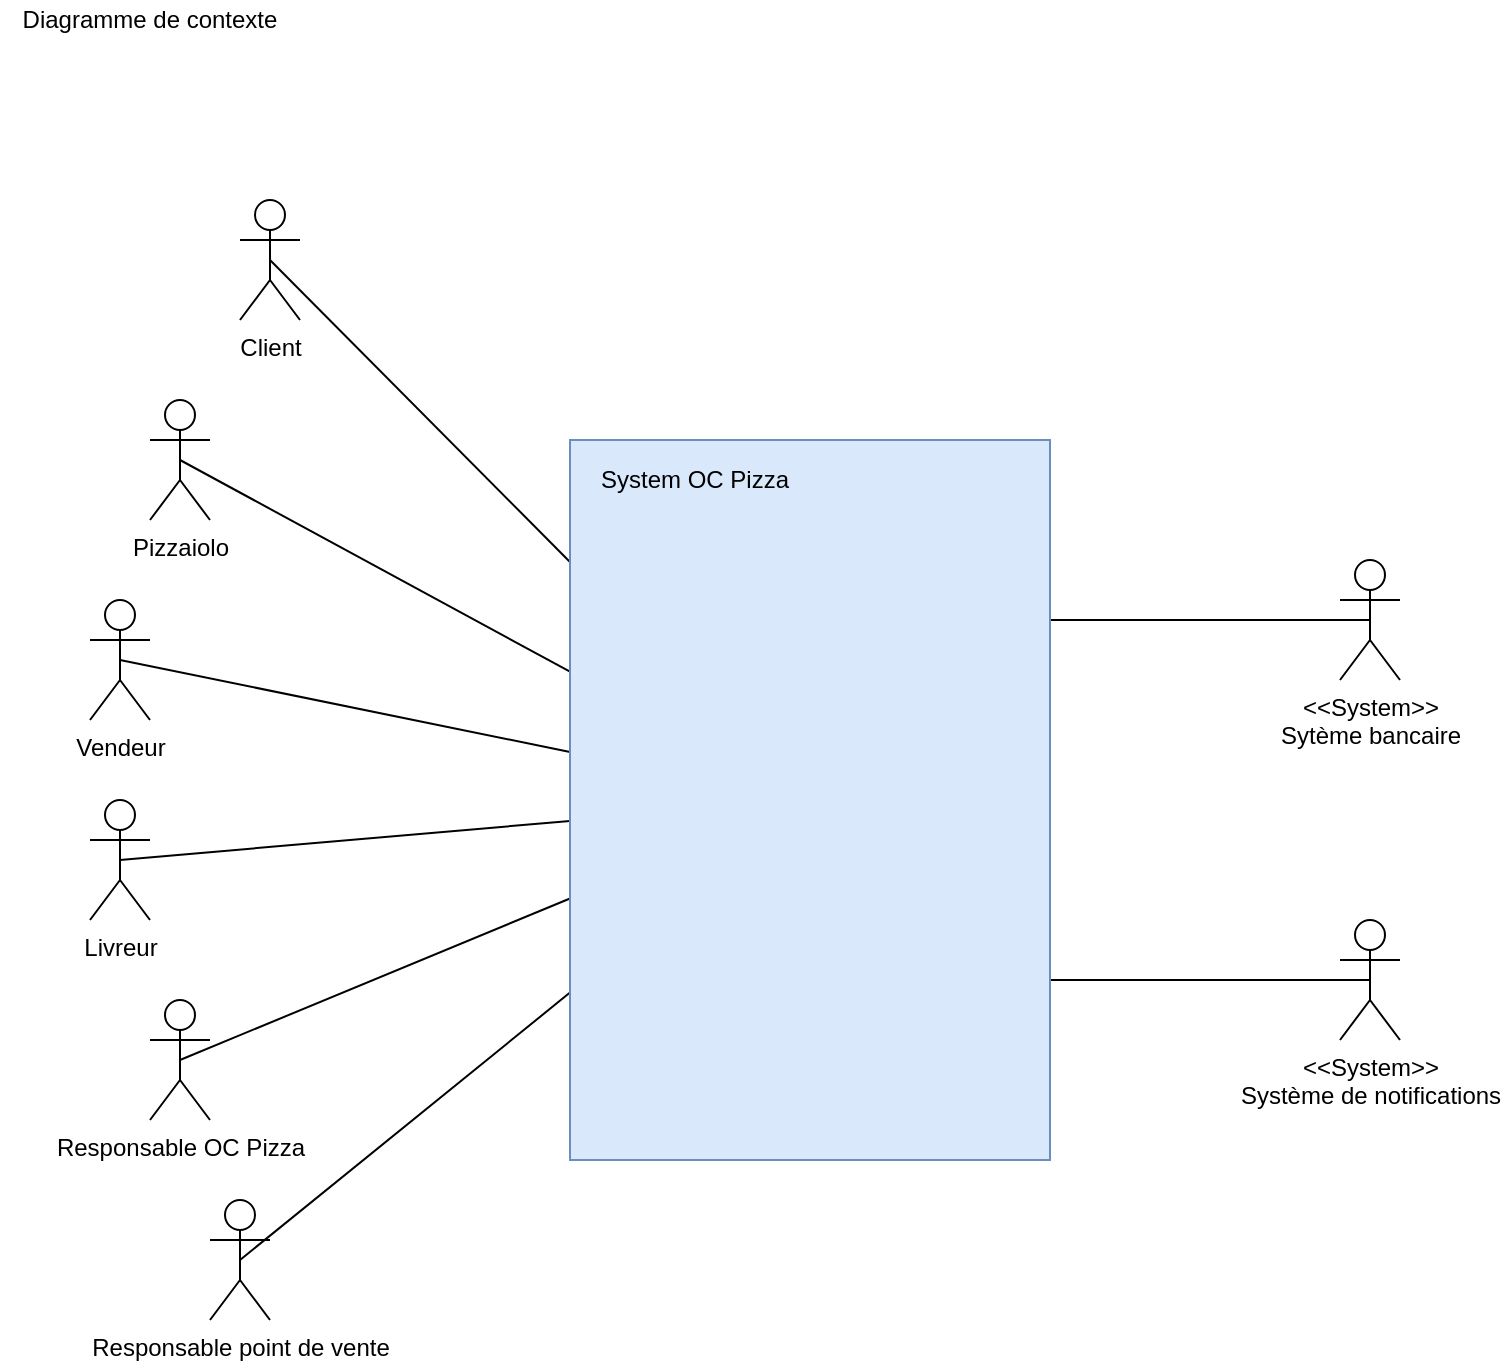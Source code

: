 <mxfile version="10.7.5" type="github"><diagram id="CUu8o14qs49fdBrRuOZ4" name="Page-1"><mxGraphModel dx="1154" dy="740" grid="1" gridSize="10" guides="1" tooltips="1" connect="1" arrows="1" fold="1" page="0" pageScale="1" pageWidth="827" pageHeight="1169" math="0" shadow="0"><root><mxCell id="0"/><mxCell id="1" parent="0"/><mxCell id="eBQ516SrxhpzKpFVgr_O-2" value="Client" style="shape=umlActor;verticalLabelPosition=bottom;labelBackgroundColor=#ffffff;verticalAlign=top;html=1;outlineConnect=0;" parent="1" vertex="1"><mxGeometry x="155" y="200" width="30" height="60" as="geometry"/></mxCell><mxCell id="eBQ516SrxhpzKpFVgr_O-5" value="Responsable OC Pizza" style="shape=umlActor;verticalLabelPosition=bottom;labelBackgroundColor=#ffffff;verticalAlign=top;html=1;outlineConnect=0;" parent="1" vertex="1"><mxGeometry x="110" y="600" width="30" height="60" as="geometry"/></mxCell><mxCell id="eBQ516SrxhpzKpFVgr_O-6" value="Responsable point de vente" style="shape=umlActor;verticalLabelPosition=bottom;labelBackgroundColor=#ffffff;verticalAlign=top;html=1;outlineConnect=0;" parent="1" vertex="1"><mxGeometry x="140" y="700" width="30" height="60" as="geometry"/></mxCell><mxCell id="eBQ516SrxhpzKpFVgr_O-10" value="Pizzaiolo" style="shape=umlActor;verticalLabelPosition=bottom;labelBackgroundColor=#ffffff;verticalAlign=top;html=1;outlineConnect=0;" parent="1" vertex="1"><mxGeometry x="110" y="300" width="30" height="60" as="geometry"/></mxCell><mxCell id="eBQ516SrxhpzKpFVgr_O-11" value="Vendeur" style="shape=umlActor;verticalLabelPosition=bottom;labelBackgroundColor=#ffffff;verticalAlign=top;html=1;outlineConnect=0;" parent="1" vertex="1"><mxGeometry x="80" y="400" width="30" height="60" as="geometry"/></mxCell><mxCell id="eBQ516SrxhpzKpFVgr_O-16" value="Livreur" style="shape=umlActor;verticalLabelPosition=bottom;labelBackgroundColor=#ffffff;verticalAlign=top;html=1;outlineConnect=0;" parent="1" vertex="1"><mxGeometry x="80" y="500" width="30" height="60" as="geometry"/></mxCell><mxCell id="eBQ516SrxhpzKpFVgr_O-19" value="&lt;div&gt;&amp;lt;&amp;lt;System&amp;gt;&amp;gt;&lt;/div&gt;&lt;div&gt;Sytème bancaire&lt;br&gt;&lt;/div&gt;" style="shape=umlActor;verticalLabelPosition=bottom;labelBackgroundColor=#ffffff;verticalAlign=top;html=1;outlineConnect=0;" parent="1" vertex="1"><mxGeometry x="705" y="380" width="30" height="60" as="geometry"/></mxCell><mxCell id="eBQ516SrxhpzKpFVgr_O-25" value="&lt;div&gt;&amp;lt;&amp;lt;System&amp;gt;&amp;gt;&lt;/div&gt;&lt;div&gt;Système de notifications&lt;br&gt;&lt;/div&gt;" style="shape=umlActor;verticalLabelPosition=bottom;labelBackgroundColor=#ffffff;verticalAlign=top;html=1;outlineConnect=0;" parent="1" vertex="1"><mxGeometry x="705" y="560" width="30" height="60" as="geometry"/></mxCell><mxCell id="eBQ516SrxhpzKpFVgr_O-28" value="" style="endArrow=none;html=1;exitX=0.5;exitY=0.5;exitDx=0;exitDy=0;exitPerimeter=0;" parent="1" source="eBQ516SrxhpzKpFVgr_O-2" edge="1"><mxGeometry width="50" height="50" relative="1" as="geometry"><mxPoint x="230" y="260" as="sourcePoint"/><mxPoint x="320" y="380.985" as="targetPoint"/></mxGeometry></mxCell><mxCell id="eBQ516SrxhpzKpFVgr_O-29" value="" style="endArrow=none;html=1;exitX=0.5;exitY=0.5;exitDx=0;exitDy=0;exitPerimeter=0;" parent="1" source="eBQ516SrxhpzKpFVgr_O-10" edge="1"><mxGeometry width="50" height="50" relative="1" as="geometry"><mxPoint x="185" y="385" as="sourcePoint"/><mxPoint x="320" y="435.868" as="targetPoint"/></mxGeometry></mxCell><mxCell id="eBQ516SrxhpzKpFVgr_O-30" value="" style="endArrow=none;html=1;exitX=0.5;exitY=0.5;exitDx=0;exitDy=0;exitPerimeter=0;" parent="1" source="eBQ516SrxhpzKpFVgr_O-11" edge="1"><mxGeometry width="50" height="50" relative="1" as="geometry"><mxPoint x="155" y="460" as="sourcePoint"/><mxPoint x="320" y="475.967" as="targetPoint"/></mxGeometry></mxCell><mxCell id="eBQ516SrxhpzKpFVgr_O-31" value="" style="endArrow=none;html=1;exitX=0.5;exitY=0.5;exitDx=0;exitDy=0;exitPerimeter=0;" parent="1" source="eBQ516SrxhpzKpFVgr_O-16" edge="1"><mxGeometry width="50" height="50" relative="1" as="geometry"><mxPoint x="140" y="555" as="sourcePoint"/><mxPoint x="320" y="510.464" as="targetPoint"/></mxGeometry></mxCell><mxCell id="eBQ516SrxhpzKpFVgr_O-32" value="" style="endArrow=none;html=1;exitX=0.5;exitY=0.5;exitDx=0;exitDy=0;exitPerimeter=0;" parent="1" source="eBQ516SrxhpzKpFVgr_O-5" edge="1"><mxGeometry width="50" height="50" relative="1" as="geometry"><mxPoint x="155" y="650" as="sourcePoint"/><mxPoint x="320" y="549.265" as="targetPoint"/></mxGeometry></mxCell><mxCell id="eBQ516SrxhpzKpFVgr_O-33" value="" style="endArrow=none;html=1;exitX=0.5;exitY=0.5;exitDx=0;exitDy=0;exitPerimeter=0;" parent="1" source="eBQ516SrxhpzKpFVgr_O-6" edge="1"><mxGeometry width="50" height="50" relative="1" as="geometry"><mxPoint x="220" y="730" as="sourcePoint"/><mxPoint x="320" y="596.277" as="targetPoint"/></mxGeometry></mxCell><mxCell id="eBQ516SrxhpzKpFVgr_O-34" value="" style="endArrow=none;html=1;entryX=0.5;entryY=0.5;entryDx=0;entryDy=0;entryPerimeter=0;exitX=1;exitY=0.25;exitDx=0;exitDy=0;" parent="1" target="eBQ516SrxhpzKpFVgr_O-19" edge="1" source="1-KBfkGcU1_BA88KdGf2-2"><mxGeometry width="50" height="50" relative="1" as="geometry"><mxPoint x="557.0" y="443.405" as="sourcePoint"/><mxPoint x="110" y="800" as="targetPoint"/></mxGeometry></mxCell><mxCell id="eBQ516SrxhpzKpFVgr_O-35" value="" style="endArrow=none;html=1;entryX=0.5;entryY=0.5;entryDx=0;entryDy=0;entryPerimeter=0;exitX=1;exitY=0.75;exitDx=0;exitDy=0;" parent="1" target="eBQ516SrxhpzKpFVgr_O-25" edge="1" source="1-KBfkGcU1_BA88KdGf2-2"><mxGeometry width="50" height="50" relative="1" as="geometry"><mxPoint x="557.0" y="500.145" as="sourcePoint"/><mxPoint x="110" y="800" as="targetPoint"/></mxGeometry></mxCell><mxCell id="1-KBfkGcU1_BA88KdGf2-2" value="" style="rounded=0;whiteSpace=wrap;html=1;fillColor=#dae8fc;strokeColor=#6c8ebf;" parent="1" vertex="1"><mxGeometry x="320" y="320" width="240" height="360" as="geometry"/></mxCell><mxCell id="1-KBfkGcU1_BA88KdGf2-5" value="System OC Pizza" style="text;html=1;strokeColor=none;fillColor=none;align=center;verticalAlign=middle;whiteSpace=wrap;rounded=0;" parent="1" vertex="1"><mxGeometry x="325" y="330" width="115" height="20" as="geometry"/></mxCell><mxCell id="-4FahUapaiECjaZRla7P-1" value="Diagramme de contexte" style="text;html=1;strokeColor=none;fillColor=none;align=center;verticalAlign=middle;whiteSpace=wrap;rounded=0;" parent="1" vertex="1"><mxGeometry x="35" y="100" width="150" height="20" as="geometry"/></mxCell></root></mxGraphModel></diagram></mxfile>